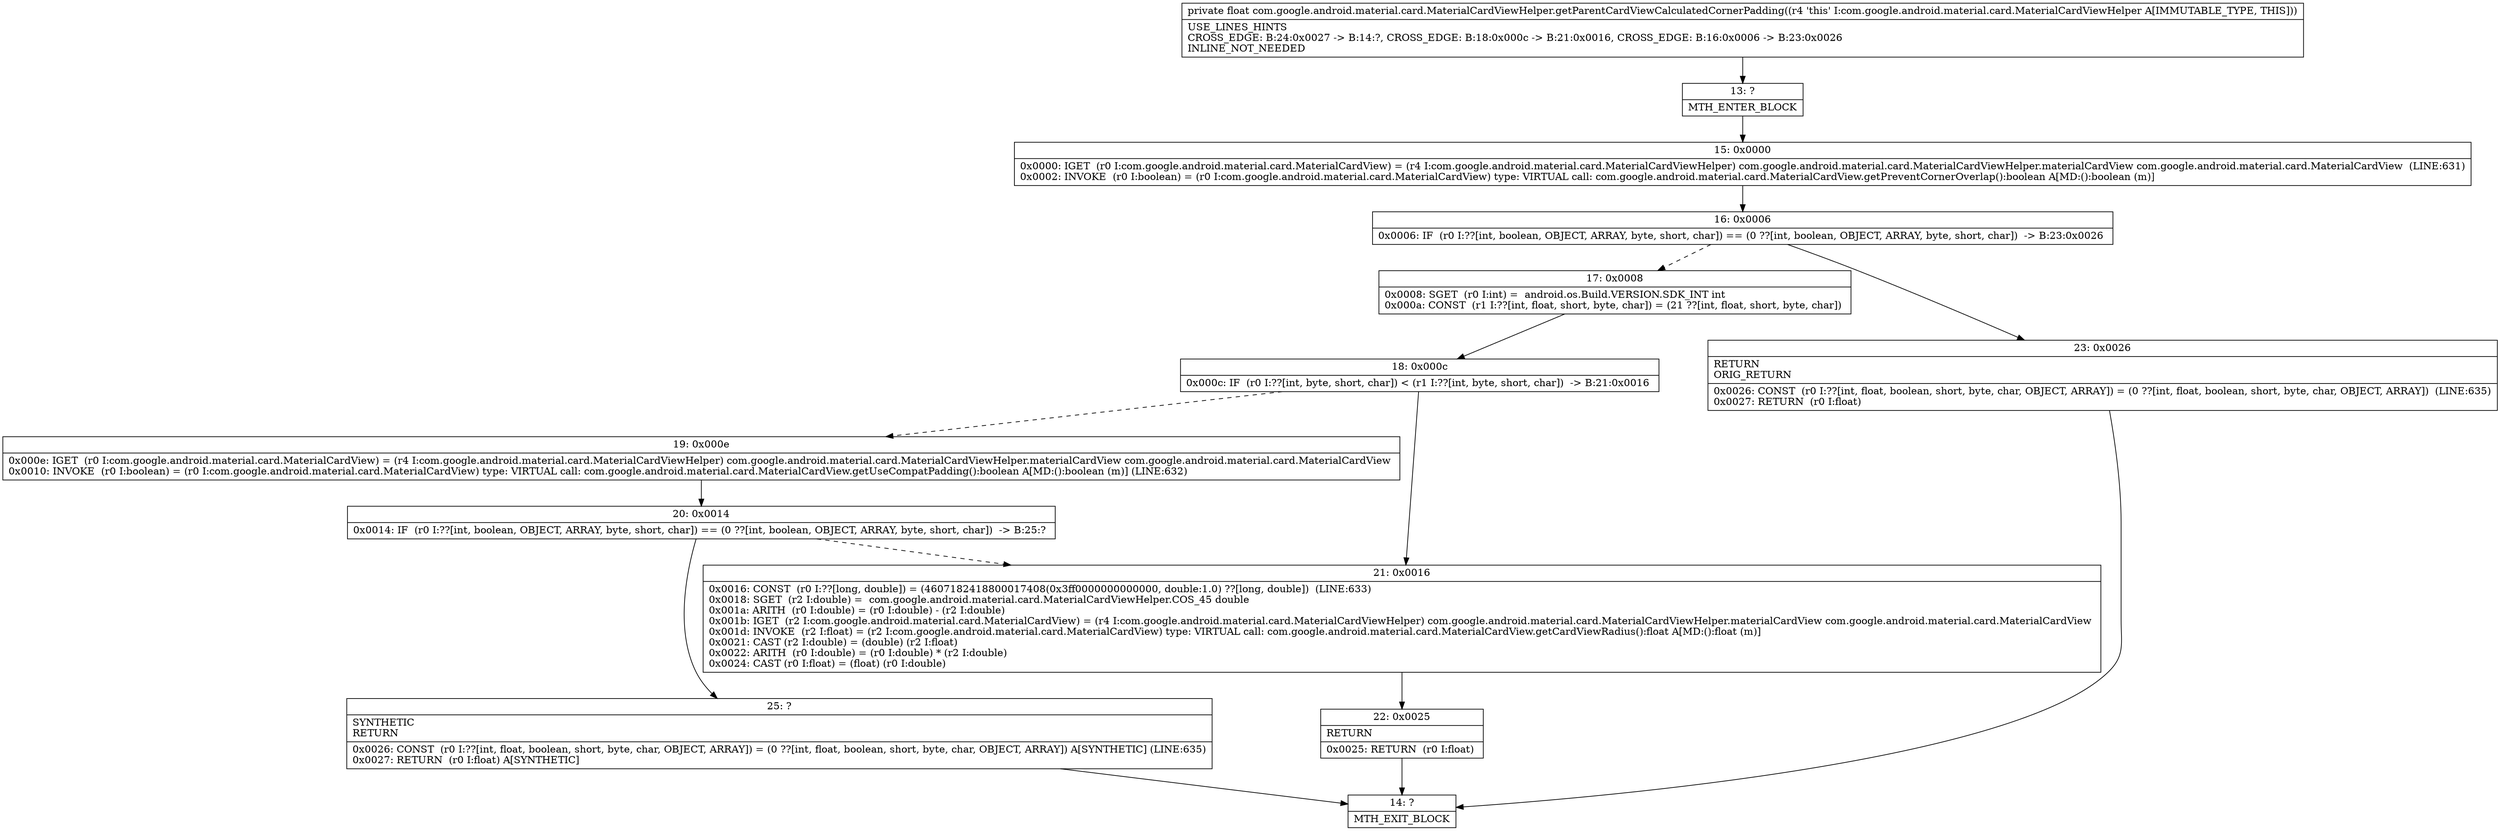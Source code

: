 digraph "CFG forcom.google.android.material.card.MaterialCardViewHelper.getParentCardViewCalculatedCornerPadding()F" {
Node_13 [shape=record,label="{13\:\ ?|MTH_ENTER_BLOCK\l}"];
Node_15 [shape=record,label="{15\:\ 0x0000|0x0000: IGET  (r0 I:com.google.android.material.card.MaterialCardView) = (r4 I:com.google.android.material.card.MaterialCardViewHelper) com.google.android.material.card.MaterialCardViewHelper.materialCardView com.google.android.material.card.MaterialCardView  (LINE:631)\l0x0002: INVOKE  (r0 I:boolean) = (r0 I:com.google.android.material.card.MaterialCardView) type: VIRTUAL call: com.google.android.material.card.MaterialCardView.getPreventCornerOverlap():boolean A[MD:():boolean (m)]\l}"];
Node_16 [shape=record,label="{16\:\ 0x0006|0x0006: IF  (r0 I:??[int, boolean, OBJECT, ARRAY, byte, short, char]) == (0 ??[int, boolean, OBJECT, ARRAY, byte, short, char])  \-\> B:23:0x0026 \l}"];
Node_17 [shape=record,label="{17\:\ 0x0008|0x0008: SGET  (r0 I:int) =  android.os.Build.VERSION.SDK_INT int \l0x000a: CONST  (r1 I:??[int, float, short, byte, char]) = (21 ??[int, float, short, byte, char]) \l}"];
Node_18 [shape=record,label="{18\:\ 0x000c|0x000c: IF  (r0 I:??[int, byte, short, char]) \< (r1 I:??[int, byte, short, char])  \-\> B:21:0x0016 \l}"];
Node_19 [shape=record,label="{19\:\ 0x000e|0x000e: IGET  (r0 I:com.google.android.material.card.MaterialCardView) = (r4 I:com.google.android.material.card.MaterialCardViewHelper) com.google.android.material.card.MaterialCardViewHelper.materialCardView com.google.android.material.card.MaterialCardView \l0x0010: INVOKE  (r0 I:boolean) = (r0 I:com.google.android.material.card.MaterialCardView) type: VIRTUAL call: com.google.android.material.card.MaterialCardView.getUseCompatPadding():boolean A[MD:():boolean (m)] (LINE:632)\l}"];
Node_20 [shape=record,label="{20\:\ 0x0014|0x0014: IF  (r0 I:??[int, boolean, OBJECT, ARRAY, byte, short, char]) == (0 ??[int, boolean, OBJECT, ARRAY, byte, short, char])  \-\> B:25:? \l}"];
Node_25 [shape=record,label="{25\:\ ?|SYNTHETIC\lRETURN\l|0x0026: CONST  (r0 I:??[int, float, boolean, short, byte, char, OBJECT, ARRAY]) = (0 ??[int, float, boolean, short, byte, char, OBJECT, ARRAY]) A[SYNTHETIC] (LINE:635)\l0x0027: RETURN  (r0 I:float) A[SYNTHETIC]\l}"];
Node_14 [shape=record,label="{14\:\ ?|MTH_EXIT_BLOCK\l}"];
Node_21 [shape=record,label="{21\:\ 0x0016|0x0016: CONST  (r0 I:??[long, double]) = (4607182418800017408(0x3ff0000000000000, double:1.0) ??[long, double])  (LINE:633)\l0x0018: SGET  (r2 I:double) =  com.google.android.material.card.MaterialCardViewHelper.COS_45 double \l0x001a: ARITH  (r0 I:double) = (r0 I:double) \- (r2 I:double) \l0x001b: IGET  (r2 I:com.google.android.material.card.MaterialCardView) = (r4 I:com.google.android.material.card.MaterialCardViewHelper) com.google.android.material.card.MaterialCardViewHelper.materialCardView com.google.android.material.card.MaterialCardView \l0x001d: INVOKE  (r2 I:float) = (r2 I:com.google.android.material.card.MaterialCardView) type: VIRTUAL call: com.google.android.material.card.MaterialCardView.getCardViewRadius():float A[MD:():float (m)]\l0x0021: CAST (r2 I:double) = (double) (r2 I:float) \l0x0022: ARITH  (r0 I:double) = (r0 I:double) * (r2 I:double) \l0x0024: CAST (r0 I:float) = (float) (r0 I:double) \l}"];
Node_22 [shape=record,label="{22\:\ 0x0025|RETURN\l|0x0025: RETURN  (r0 I:float) \l}"];
Node_23 [shape=record,label="{23\:\ 0x0026|RETURN\lORIG_RETURN\l|0x0026: CONST  (r0 I:??[int, float, boolean, short, byte, char, OBJECT, ARRAY]) = (0 ??[int, float, boolean, short, byte, char, OBJECT, ARRAY])  (LINE:635)\l0x0027: RETURN  (r0 I:float) \l}"];
MethodNode[shape=record,label="{private float com.google.android.material.card.MaterialCardViewHelper.getParentCardViewCalculatedCornerPadding((r4 'this' I:com.google.android.material.card.MaterialCardViewHelper A[IMMUTABLE_TYPE, THIS]))  | USE_LINES_HINTS\lCROSS_EDGE: B:24:0x0027 \-\> B:14:?, CROSS_EDGE: B:18:0x000c \-\> B:21:0x0016, CROSS_EDGE: B:16:0x0006 \-\> B:23:0x0026\lINLINE_NOT_NEEDED\l}"];
MethodNode -> Node_13;Node_13 -> Node_15;
Node_15 -> Node_16;
Node_16 -> Node_17[style=dashed];
Node_16 -> Node_23;
Node_17 -> Node_18;
Node_18 -> Node_19[style=dashed];
Node_18 -> Node_21;
Node_19 -> Node_20;
Node_20 -> Node_21[style=dashed];
Node_20 -> Node_25;
Node_25 -> Node_14;
Node_21 -> Node_22;
Node_22 -> Node_14;
Node_23 -> Node_14;
}

